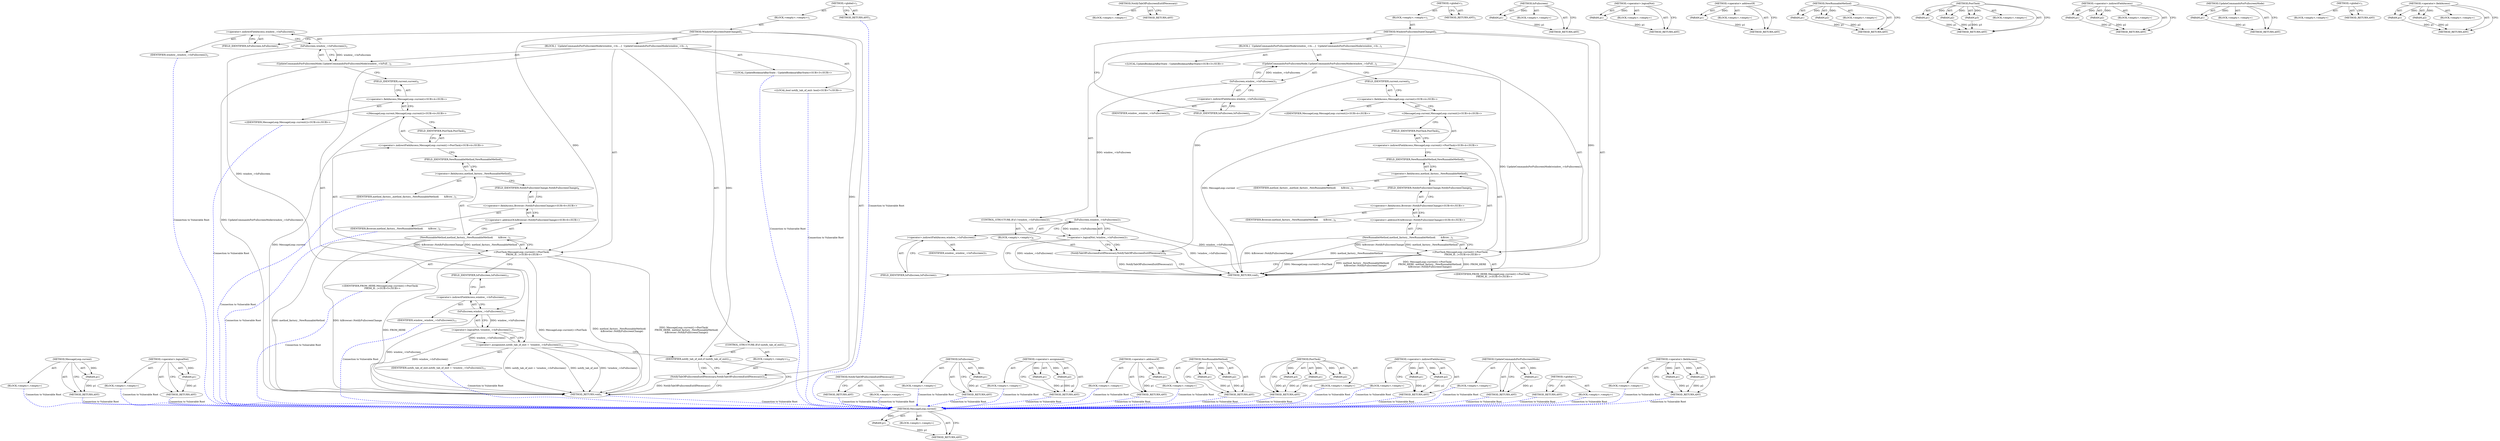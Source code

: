 digraph "&lt;operator&gt;.fieldAccess" {
vulnerable_76 [label=<(METHOD,MessageLoop.current)>];
vulnerable_77 [label=<(PARAM,p1)>];
vulnerable_78 [label=<(BLOCK,&lt;empty&gt;,&lt;empty&gt;)>];
vulnerable_79 [label=<(METHOD_RETURN,ANY)>];
vulnerable_98 [label=<(METHOD,NotifyTabOfFullscreenExitIfNecessary)>];
vulnerable_99 [label=<(BLOCK,&lt;empty&gt;,&lt;empty&gt;)>];
vulnerable_100 [label=<(METHOD_RETURN,ANY)>];
vulnerable_6 [label=<(METHOD,&lt;global&gt;)<SUB>1</SUB>>];
vulnerable_7 [label=<(BLOCK,&lt;empty&gt;,&lt;empty&gt;)<SUB>1</SUB>>];
vulnerable_8 [label=<(METHOD,WindowFullscreenStateChanged)<SUB>1</SUB>>];
vulnerable_9 [label=<(BLOCK,{
  UpdateCommandsForFullscreenMode(window_-&gt;Is...,{
  UpdateCommandsForFullscreenMode(window_-&gt;Is...)<SUB>1</SUB>>];
vulnerable_10 [label=<(UpdateCommandsForFullscreenMode,UpdateCommandsForFullscreenMode(window_-&gt;IsFull...)<SUB>2</SUB>>];
vulnerable_11 [label=<(IsFullscreen,window_-&gt;IsFullscreen())<SUB>2</SUB>>];
vulnerable_12 [label=<(&lt;operator&gt;.indirectFieldAccess,window_-&gt;IsFullscreen)<SUB>2</SUB>>];
vulnerable_13 [label=<(IDENTIFIER,window_,window_-&gt;IsFullscreen())<SUB>2</SUB>>];
vulnerable_14 [label=<(FIELD_IDENTIFIER,IsFullscreen,IsFullscreen)<SUB>2</SUB>>];
vulnerable_15 [label="<(LOCAL,UpdateBookmarkBarState : UpdateBookmarkBarState)<SUB>3</SUB>>"];
vulnerable_16 [label="<(PostTask,MessageLoop::current()-&gt;PostTask(
       FROM_H...)<SUB>4</SUB>>"];
vulnerable_17 [label="<(&lt;operator&gt;.indirectFieldAccess,MessageLoop::current()-&gt;PostTask)<SUB>4</SUB>>"];
vulnerable_18 [label="<(MessageLoop.current,MessageLoop::current())<SUB>4</SUB>>"];
vulnerable_19 [label="<(&lt;operator&gt;.fieldAccess,MessageLoop::current)<SUB>4</SUB>>"];
vulnerable_20 [label="<(IDENTIFIER,MessageLoop,MessageLoop::current())<SUB>4</SUB>>"];
vulnerable_21 [label=<(FIELD_IDENTIFIER,current,current)<SUB>4</SUB>>];
vulnerable_22 [label=<(FIELD_IDENTIFIER,PostTask,PostTask)<SUB>4</SUB>>];
vulnerable_23 [label="<(IDENTIFIER,FROM_HERE,MessageLoop::current()-&gt;PostTask(
       FROM_H...)<SUB>5</SUB>>"];
vulnerable_24 [label=<(NewRunnableMethod,method_factory_.NewRunnableMethod(
       &amp;Brow...)<SUB>5</SUB>>];
vulnerable_25 [label=<(&lt;operator&gt;.fieldAccess,method_factory_.NewRunnableMethod)<SUB>5</SUB>>];
vulnerable_26 [label=<(IDENTIFIER,method_factory_,method_factory_.NewRunnableMethod(
       &amp;Brow...)<SUB>5</SUB>>];
vulnerable_27 [label=<(FIELD_IDENTIFIER,NewRunnableMethod,NewRunnableMethod)<SUB>5</SUB>>];
vulnerable_28 [label="<(&lt;operator&gt;.addressOf,&amp;Browser::NotifyFullscreenChange)<SUB>6</SUB>>"];
vulnerable_29 [label="<(&lt;operator&gt;.fieldAccess,Browser::NotifyFullscreenChange)<SUB>6</SUB>>"];
vulnerable_30 [label=<(IDENTIFIER,Browser,method_factory_.NewRunnableMethod(
       &amp;Brow...)<SUB>6</SUB>>];
vulnerable_31 [label=<(FIELD_IDENTIFIER,NotifyFullscreenChange,NotifyFullscreenChange)<SUB>6</SUB>>];
vulnerable_32 [label=<(CONTROL_STRUCTURE,IF,if (!window_-&gt;IsFullscreen()))<SUB>7</SUB>>];
vulnerable_33 [label=<(&lt;operator&gt;.logicalNot,!window_-&gt;IsFullscreen())<SUB>7</SUB>>];
vulnerable_34 [label=<(IsFullscreen,window_-&gt;IsFullscreen())<SUB>7</SUB>>];
vulnerable_35 [label=<(&lt;operator&gt;.indirectFieldAccess,window_-&gt;IsFullscreen)<SUB>7</SUB>>];
vulnerable_36 [label=<(IDENTIFIER,window_,window_-&gt;IsFullscreen())<SUB>7</SUB>>];
vulnerable_37 [label=<(FIELD_IDENTIFIER,IsFullscreen,IsFullscreen)<SUB>7</SUB>>];
vulnerable_38 [label=<(BLOCK,&lt;empty&gt;,&lt;empty&gt;)<SUB>8</SUB>>];
vulnerable_39 [label=<(NotifyTabOfFullscreenExitIfNecessary,NotifyTabOfFullscreenExitIfNecessary())<SUB>8</SUB>>];
vulnerable_40 [label=<(METHOD_RETURN,void)<SUB>1</SUB>>];
vulnerable_42 [label=<(METHOD_RETURN,ANY)<SUB>1</SUB>>];
vulnerable_61 [label=<(METHOD,IsFullscreen)>];
vulnerable_62 [label=<(PARAM,p1)>];
vulnerable_63 [label=<(BLOCK,&lt;empty&gt;,&lt;empty&gt;)>];
vulnerable_64 [label=<(METHOD_RETURN,ANY)>];
vulnerable_94 [label=<(METHOD,&lt;operator&gt;.logicalNot)>];
vulnerable_95 [label=<(PARAM,p1)>];
vulnerable_96 [label=<(BLOCK,&lt;empty&gt;,&lt;empty&gt;)>];
vulnerable_97 [label=<(METHOD_RETURN,ANY)>];
vulnerable_90 [label=<(METHOD,&lt;operator&gt;.addressOf)>];
vulnerable_91 [label=<(PARAM,p1)>];
vulnerable_92 [label=<(BLOCK,&lt;empty&gt;,&lt;empty&gt;)>];
vulnerable_93 [label=<(METHOD_RETURN,ANY)>];
vulnerable_85 [label=<(METHOD,NewRunnableMethod)>];
vulnerable_86 [label=<(PARAM,p1)>];
vulnerable_87 [label=<(PARAM,p2)>];
vulnerable_88 [label=<(BLOCK,&lt;empty&gt;,&lt;empty&gt;)>];
vulnerable_89 [label=<(METHOD_RETURN,ANY)>];
vulnerable_70 [label=<(METHOD,PostTask)>];
vulnerable_71 [label=<(PARAM,p1)>];
vulnerable_72 [label=<(PARAM,p2)>];
vulnerable_73 [label=<(PARAM,p3)>];
vulnerable_74 [label=<(BLOCK,&lt;empty&gt;,&lt;empty&gt;)>];
vulnerable_75 [label=<(METHOD_RETURN,ANY)>];
vulnerable_65 [label=<(METHOD,&lt;operator&gt;.indirectFieldAccess)>];
vulnerable_66 [label=<(PARAM,p1)>];
vulnerable_67 [label=<(PARAM,p2)>];
vulnerable_68 [label=<(BLOCK,&lt;empty&gt;,&lt;empty&gt;)>];
vulnerable_69 [label=<(METHOD_RETURN,ANY)>];
vulnerable_57 [label=<(METHOD,UpdateCommandsForFullscreenMode)>];
vulnerable_58 [label=<(PARAM,p1)>];
vulnerable_59 [label=<(BLOCK,&lt;empty&gt;,&lt;empty&gt;)>];
vulnerable_60 [label=<(METHOD_RETURN,ANY)>];
vulnerable_51 [label=<(METHOD,&lt;global&gt;)<SUB>1</SUB>>];
vulnerable_52 [label=<(BLOCK,&lt;empty&gt;,&lt;empty&gt;)>];
vulnerable_53 [label=<(METHOD_RETURN,ANY)>];
vulnerable_80 [label=<(METHOD,&lt;operator&gt;.fieldAccess)>];
vulnerable_81 [label=<(PARAM,p1)>];
vulnerable_82 [label=<(PARAM,p2)>];
vulnerable_83 [label=<(BLOCK,&lt;empty&gt;,&lt;empty&gt;)>];
vulnerable_84 [label=<(METHOD_RETURN,ANY)>];
fixed_82 [label=<(METHOD,MessageLoop.current)>];
fixed_83 [label=<(PARAM,p1)>];
fixed_84 [label=<(BLOCK,&lt;empty&gt;,&lt;empty&gt;)>];
fixed_85 [label=<(METHOD_RETURN,ANY)>];
fixed_105 [label=<(METHOD,&lt;operator&gt;.logicalNot)>];
fixed_106 [label=<(PARAM,p1)>];
fixed_107 [label=<(BLOCK,&lt;empty&gt;,&lt;empty&gt;)>];
fixed_108 [label=<(METHOD_RETURN,ANY)>];
fixed_6 [label=<(METHOD,&lt;global&gt;)<SUB>1</SUB>>];
fixed_7 [label=<(BLOCK,&lt;empty&gt;,&lt;empty&gt;)<SUB>1</SUB>>];
fixed_8 [label=<(METHOD,WindowFullscreenStateChanged)<SUB>1</SUB>>];
fixed_9 [label=<(BLOCK,{
  UpdateCommandsForFullscreenMode(window_-&gt;Is...,{
  UpdateCommandsForFullscreenMode(window_-&gt;Is...)<SUB>1</SUB>>];
fixed_10 [label=<(UpdateCommandsForFullscreenMode,UpdateCommandsForFullscreenMode(window_-&gt;IsFull...)<SUB>2</SUB>>];
fixed_11 [label=<(IsFullscreen,window_-&gt;IsFullscreen())<SUB>2</SUB>>];
fixed_12 [label=<(&lt;operator&gt;.indirectFieldAccess,window_-&gt;IsFullscreen)<SUB>2</SUB>>];
fixed_13 [label=<(IDENTIFIER,window_,window_-&gt;IsFullscreen())<SUB>2</SUB>>];
fixed_14 [label=<(FIELD_IDENTIFIER,IsFullscreen,IsFullscreen)<SUB>2</SUB>>];
fixed_15 [label="<(LOCAL,UpdateBookmarkBarState : UpdateBookmarkBarState)<SUB>3</SUB>>"];
fixed_16 [label="<(PostTask,MessageLoop::current()-&gt;PostTask(
       FROM_H...)<SUB>4</SUB>>"];
fixed_17 [label="<(&lt;operator&gt;.indirectFieldAccess,MessageLoop::current()-&gt;PostTask)<SUB>4</SUB>>"];
fixed_18 [label="<(MessageLoop.current,MessageLoop::current())<SUB>4</SUB>>"];
fixed_19 [label="<(&lt;operator&gt;.fieldAccess,MessageLoop::current)<SUB>4</SUB>>"];
fixed_20 [label="<(IDENTIFIER,MessageLoop,MessageLoop::current())<SUB>4</SUB>>"];
fixed_21 [label=<(FIELD_IDENTIFIER,current,current)<SUB>4</SUB>>];
fixed_22 [label=<(FIELD_IDENTIFIER,PostTask,PostTask)<SUB>4</SUB>>];
fixed_23 [label="<(IDENTIFIER,FROM_HERE,MessageLoop::current()-&gt;PostTask(
       FROM_H...)<SUB>5</SUB>>"];
fixed_24 [label=<(NewRunnableMethod,method_factory_.NewRunnableMethod(
       &amp;Brow...)<SUB>5</SUB>>];
fixed_25 [label=<(&lt;operator&gt;.fieldAccess,method_factory_.NewRunnableMethod)<SUB>5</SUB>>];
fixed_26 [label=<(IDENTIFIER,method_factory_,method_factory_.NewRunnableMethod(
       &amp;Brow...)<SUB>5</SUB>>];
fixed_27 [label=<(FIELD_IDENTIFIER,NewRunnableMethod,NewRunnableMethod)<SUB>5</SUB>>];
fixed_28 [label="<(&lt;operator&gt;.addressOf,&amp;Browser::NotifyFullscreenChange)<SUB>6</SUB>>"];
fixed_29 [label="<(&lt;operator&gt;.fieldAccess,Browser::NotifyFullscreenChange)<SUB>6</SUB>>"];
fixed_30 [label=<(IDENTIFIER,Browser,method_factory_.NewRunnableMethod(
       &amp;Brow...)<SUB>6</SUB>>];
fixed_31 [label=<(FIELD_IDENTIFIER,NotifyFullscreenChange,NotifyFullscreenChange)<SUB>6</SUB>>];
fixed_32 [label="<(LOCAL,bool notify_tab_of_exit: bool)<SUB>7</SUB>>"];
fixed_33 [label=<(&lt;operator&gt;.assignment,notify_tab_of_exit = !window_-&gt;IsFullscreen())<SUB>11</SUB>>];
fixed_34 [label=<(IDENTIFIER,notify_tab_of_exit,notify_tab_of_exit = !window_-&gt;IsFullscreen())<SUB>11</SUB>>];
fixed_35 [label=<(&lt;operator&gt;.logicalNot,!window_-&gt;IsFullscreen())<SUB>11</SUB>>];
fixed_36 [label=<(IsFullscreen,window_-&gt;IsFullscreen())<SUB>11</SUB>>];
fixed_37 [label=<(&lt;operator&gt;.indirectFieldAccess,window_-&gt;IsFullscreen)<SUB>11</SUB>>];
fixed_38 [label=<(IDENTIFIER,window_,window_-&gt;IsFullscreen())<SUB>11</SUB>>];
fixed_39 [label=<(FIELD_IDENTIFIER,IsFullscreen,IsFullscreen)<SUB>11</SUB>>];
fixed_40 [label=<(CONTROL_STRUCTURE,IF,if (notify_tab_of_exit))<SUB>13</SUB>>];
fixed_41 [label=<(IDENTIFIER,notify_tab_of_exit,if (notify_tab_of_exit))<SUB>13</SUB>>];
fixed_42 [label=<(BLOCK,&lt;empty&gt;,&lt;empty&gt;)<SUB>14</SUB>>];
fixed_43 [label=<(NotifyTabOfFullscreenExitIfNecessary,NotifyTabOfFullscreenExitIfNecessary())<SUB>14</SUB>>];
fixed_44 [label=<(METHOD_RETURN,void)<SUB>1</SUB>>];
fixed_46 [label=<(METHOD_RETURN,ANY)<SUB>1</SUB>>];
fixed_109 [label=<(METHOD,NotifyTabOfFullscreenExitIfNecessary)>];
fixed_110 [label=<(BLOCK,&lt;empty&gt;,&lt;empty&gt;)>];
fixed_111 [label=<(METHOD_RETURN,ANY)>];
fixed_67 [label=<(METHOD,IsFullscreen)>];
fixed_68 [label=<(PARAM,p1)>];
fixed_69 [label=<(BLOCK,&lt;empty&gt;,&lt;empty&gt;)>];
fixed_70 [label=<(METHOD_RETURN,ANY)>];
fixed_100 [label=<(METHOD,&lt;operator&gt;.assignment)>];
fixed_101 [label=<(PARAM,p1)>];
fixed_102 [label=<(PARAM,p2)>];
fixed_103 [label=<(BLOCK,&lt;empty&gt;,&lt;empty&gt;)>];
fixed_104 [label=<(METHOD_RETURN,ANY)>];
fixed_96 [label=<(METHOD,&lt;operator&gt;.addressOf)>];
fixed_97 [label=<(PARAM,p1)>];
fixed_98 [label=<(BLOCK,&lt;empty&gt;,&lt;empty&gt;)>];
fixed_99 [label=<(METHOD_RETURN,ANY)>];
fixed_91 [label=<(METHOD,NewRunnableMethod)>];
fixed_92 [label=<(PARAM,p1)>];
fixed_93 [label=<(PARAM,p2)>];
fixed_94 [label=<(BLOCK,&lt;empty&gt;,&lt;empty&gt;)>];
fixed_95 [label=<(METHOD_RETURN,ANY)>];
fixed_76 [label=<(METHOD,PostTask)>];
fixed_77 [label=<(PARAM,p1)>];
fixed_78 [label=<(PARAM,p2)>];
fixed_79 [label=<(PARAM,p3)>];
fixed_80 [label=<(BLOCK,&lt;empty&gt;,&lt;empty&gt;)>];
fixed_81 [label=<(METHOD_RETURN,ANY)>];
fixed_71 [label=<(METHOD,&lt;operator&gt;.indirectFieldAccess)>];
fixed_72 [label=<(PARAM,p1)>];
fixed_73 [label=<(PARAM,p2)>];
fixed_74 [label=<(BLOCK,&lt;empty&gt;,&lt;empty&gt;)>];
fixed_75 [label=<(METHOD_RETURN,ANY)>];
fixed_63 [label=<(METHOD,UpdateCommandsForFullscreenMode)>];
fixed_64 [label=<(PARAM,p1)>];
fixed_65 [label=<(BLOCK,&lt;empty&gt;,&lt;empty&gt;)>];
fixed_66 [label=<(METHOD_RETURN,ANY)>];
fixed_57 [label=<(METHOD,&lt;global&gt;)<SUB>1</SUB>>];
fixed_58 [label=<(BLOCK,&lt;empty&gt;,&lt;empty&gt;)>];
fixed_59 [label=<(METHOD_RETURN,ANY)>];
fixed_86 [label=<(METHOD,&lt;operator&gt;.fieldAccess)>];
fixed_87 [label=<(PARAM,p1)>];
fixed_88 [label=<(PARAM,p2)>];
fixed_89 [label=<(BLOCK,&lt;empty&gt;,&lt;empty&gt;)>];
fixed_90 [label=<(METHOD_RETURN,ANY)>];
vulnerable_76 -> vulnerable_77  [key=0, label="AST: "];
vulnerable_76 -> vulnerable_77  [key=1, label="DDG: "];
vulnerable_76 -> vulnerable_78  [key=0, label="AST: "];
vulnerable_76 -> vulnerable_79  [key=0, label="AST: "];
vulnerable_76 -> vulnerable_79  [key=1, label="CFG: "];
vulnerable_77 -> vulnerable_79  [key=0, label="DDG: p1"];
vulnerable_98 -> vulnerable_99  [key=0, label="AST: "];
vulnerable_98 -> vulnerable_100  [key=0, label="AST: "];
vulnerable_98 -> vulnerable_100  [key=1, label="CFG: "];
vulnerable_6 -> vulnerable_7  [key=0, label="AST: "];
vulnerable_6 -> vulnerable_42  [key=0, label="AST: "];
vulnerable_6 -> vulnerable_42  [key=1, label="CFG: "];
vulnerable_7 -> vulnerable_8  [key=0, label="AST: "];
vulnerable_8 -> vulnerable_9  [key=0, label="AST: "];
vulnerable_8 -> vulnerable_40  [key=0, label="AST: "];
vulnerable_8 -> vulnerable_14  [key=0, label="CFG: "];
vulnerable_8 -> vulnerable_16  [key=0, label="DDG: "];
vulnerable_8 -> vulnerable_39  [key=0, label="DDG: "];
vulnerable_9 -> vulnerable_10  [key=0, label="AST: "];
vulnerable_9 -> vulnerable_15  [key=0, label="AST: "];
vulnerable_9 -> vulnerable_16  [key=0, label="AST: "];
vulnerable_9 -> vulnerable_32  [key=0, label="AST: "];
vulnerable_10 -> vulnerable_11  [key=0, label="AST: "];
vulnerable_10 -> vulnerable_21  [key=0, label="CFG: "];
vulnerable_10 -> vulnerable_40  [key=0, label="DDG: UpdateCommandsForFullscreenMode(window_-&gt;IsFullscreen())"];
vulnerable_11 -> vulnerable_12  [key=0, label="AST: "];
vulnerable_11 -> vulnerable_10  [key=0, label="CFG: "];
vulnerable_11 -> vulnerable_10  [key=1, label="DDG: window_-&gt;IsFullscreen"];
vulnerable_11 -> vulnerable_34  [key=0, label="DDG: window_-&gt;IsFullscreen"];
vulnerable_12 -> vulnerable_13  [key=0, label="AST: "];
vulnerable_12 -> vulnerable_14  [key=0, label="AST: "];
vulnerable_12 -> vulnerable_11  [key=0, label="CFG: "];
vulnerable_14 -> vulnerable_12  [key=0, label="CFG: "];
vulnerable_16 -> vulnerable_17  [key=0, label="AST: "];
vulnerable_16 -> vulnerable_23  [key=0, label="AST: "];
vulnerable_16 -> vulnerable_24  [key=0, label="AST: "];
vulnerable_16 -> vulnerable_37  [key=0, label="CFG: "];
vulnerable_16 -> vulnerable_40  [key=0, label="DDG: MessageLoop::current()-&gt;PostTask"];
vulnerable_16 -> vulnerable_40  [key=1, label="DDG: method_factory_.NewRunnableMethod(
       &amp;Browser::NotifyFullscreenChange)"];
vulnerable_16 -> vulnerable_40  [key=2, label="DDG: MessageLoop::current()-&gt;PostTask(
       FROM_HERE, method_factory_.NewRunnableMethod(
       &amp;Browser::NotifyFullscreenChange))"];
vulnerable_16 -> vulnerable_40  [key=3, label="DDG: FROM_HERE"];
vulnerable_17 -> vulnerable_18  [key=0, label="AST: "];
vulnerable_17 -> vulnerable_22  [key=0, label="AST: "];
vulnerable_17 -> vulnerable_27  [key=0, label="CFG: "];
vulnerable_18 -> vulnerable_19  [key=0, label="AST: "];
vulnerable_18 -> vulnerable_22  [key=0, label="CFG: "];
vulnerable_18 -> vulnerable_40  [key=0, label="DDG: MessageLoop::current"];
vulnerable_19 -> vulnerable_20  [key=0, label="AST: "];
vulnerable_19 -> vulnerable_21  [key=0, label="AST: "];
vulnerable_19 -> vulnerable_18  [key=0, label="CFG: "];
vulnerable_21 -> vulnerable_19  [key=0, label="CFG: "];
vulnerable_22 -> vulnerable_17  [key=0, label="CFG: "];
vulnerable_24 -> vulnerable_25  [key=0, label="AST: "];
vulnerable_24 -> vulnerable_28  [key=0, label="AST: "];
vulnerable_24 -> vulnerable_16  [key=0, label="CFG: "];
vulnerable_24 -> vulnerable_16  [key=1, label="DDG: method_factory_.NewRunnableMethod"];
vulnerable_24 -> vulnerable_16  [key=2, label="DDG: &amp;Browser::NotifyFullscreenChange"];
vulnerable_24 -> vulnerable_40  [key=0, label="DDG: method_factory_.NewRunnableMethod"];
vulnerable_24 -> vulnerable_40  [key=1, label="DDG: &amp;Browser::NotifyFullscreenChange"];
vulnerable_25 -> vulnerable_26  [key=0, label="AST: "];
vulnerable_25 -> vulnerable_27  [key=0, label="AST: "];
vulnerable_25 -> vulnerable_31  [key=0, label="CFG: "];
vulnerable_27 -> vulnerable_25  [key=0, label="CFG: "];
vulnerable_28 -> vulnerable_29  [key=0, label="AST: "];
vulnerable_28 -> vulnerable_24  [key=0, label="CFG: "];
vulnerable_29 -> vulnerable_30  [key=0, label="AST: "];
vulnerable_29 -> vulnerable_31  [key=0, label="AST: "];
vulnerable_29 -> vulnerable_28  [key=0, label="CFG: "];
vulnerable_31 -> vulnerable_29  [key=0, label="CFG: "];
vulnerable_32 -> vulnerable_33  [key=0, label="AST: "];
vulnerable_32 -> vulnerable_38  [key=0, label="AST: "];
vulnerable_33 -> vulnerable_34  [key=0, label="AST: "];
vulnerable_33 -> vulnerable_39  [key=0, label="CFG: "];
vulnerable_33 -> vulnerable_39  [key=1, label="CDG: "];
vulnerable_33 -> vulnerable_40  [key=0, label="CFG: "];
vulnerable_33 -> vulnerable_40  [key=1, label="DDG: window_-&gt;IsFullscreen()"];
vulnerable_33 -> vulnerable_40  [key=2, label="DDG: !window_-&gt;IsFullscreen()"];
vulnerable_34 -> vulnerable_35  [key=0, label="AST: "];
vulnerable_34 -> vulnerable_33  [key=0, label="CFG: "];
vulnerable_34 -> vulnerable_33  [key=1, label="DDG: window_-&gt;IsFullscreen"];
vulnerable_34 -> vulnerable_40  [key=0, label="DDG: window_-&gt;IsFullscreen"];
vulnerable_35 -> vulnerable_36  [key=0, label="AST: "];
vulnerable_35 -> vulnerable_37  [key=0, label="AST: "];
vulnerable_35 -> vulnerable_34  [key=0, label="CFG: "];
vulnerable_37 -> vulnerable_35  [key=0, label="CFG: "];
vulnerable_38 -> vulnerable_39  [key=0, label="AST: "];
vulnerable_39 -> vulnerable_40  [key=0, label="CFG: "];
vulnerable_39 -> vulnerable_40  [key=1, label="DDG: NotifyTabOfFullscreenExitIfNecessary()"];
vulnerable_61 -> vulnerable_62  [key=0, label="AST: "];
vulnerable_61 -> vulnerable_62  [key=1, label="DDG: "];
vulnerable_61 -> vulnerable_63  [key=0, label="AST: "];
vulnerable_61 -> vulnerable_64  [key=0, label="AST: "];
vulnerable_61 -> vulnerable_64  [key=1, label="CFG: "];
vulnerable_62 -> vulnerable_64  [key=0, label="DDG: p1"];
vulnerable_94 -> vulnerable_95  [key=0, label="AST: "];
vulnerable_94 -> vulnerable_95  [key=1, label="DDG: "];
vulnerable_94 -> vulnerable_96  [key=0, label="AST: "];
vulnerable_94 -> vulnerable_97  [key=0, label="AST: "];
vulnerable_94 -> vulnerable_97  [key=1, label="CFG: "];
vulnerable_95 -> vulnerable_97  [key=0, label="DDG: p1"];
vulnerable_90 -> vulnerable_91  [key=0, label="AST: "];
vulnerable_90 -> vulnerable_91  [key=1, label="DDG: "];
vulnerable_90 -> vulnerable_92  [key=0, label="AST: "];
vulnerable_90 -> vulnerable_93  [key=0, label="AST: "];
vulnerable_90 -> vulnerable_93  [key=1, label="CFG: "];
vulnerable_91 -> vulnerable_93  [key=0, label="DDG: p1"];
vulnerable_85 -> vulnerable_86  [key=0, label="AST: "];
vulnerable_85 -> vulnerable_86  [key=1, label="DDG: "];
vulnerable_85 -> vulnerable_88  [key=0, label="AST: "];
vulnerable_85 -> vulnerable_87  [key=0, label="AST: "];
vulnerable_85 -> vulnerable_87  [key=1, label="DDG: "];
vulnerable_85 -> vulnerable_89  [key=0, label="AST: "];
vulnerable_85 -> vulnerable_89  [key=1, label="CFG: "];
vulnerable_86 -> vulnerable_89  [key=0, label="DDG: p1"];
vulnerable_87 -> vulnerable_89  [key=0, label="DDG: p2"];
vulnerable_70 -> vulnerable_71  [key=0, label="AST: "];
vulnerable_70 -> vulnerable_71  [key=1, label="DDG: "];
vulnerable_70 -> vulnerable_74  [key=0, label="AST: "];
vulnerable_70 -> vulnerable_72  [key=0, label="AST: "];
vulnerable_70 -> vulnerable_72  [key=1, label="DDG: "];
vulnerable_70 -> vulnerable_75  [key=0, label="AST: "];
vulnerable_70 -> vulnerable_75  [key=1, label="CFG: "];
vulnerable_70 -> vulnerable_73  [key=0, label="AST: "];
vulnerable_70 -> vulnerable_73  [key=1, label="DDG: "];
vulnerable_71 -> vulnerable_75  [key=0, label="DDG: p1"];
vulnerable_72 -> vulnerable_75  [key=0, label="DDG: p2"];
vulnerable_73 -> vulnerable_75  [key=0, label="DDG: p3"];
vulnerable_65 -> vulnerable_66  [key=0, label="AST: "];
vulnerable_65 -> vulnerable_66  [key=1, label="DDG: "];
vulnerable_65 -> vulnerable_68  [key=0, label="AST: "];
vulnerable_65 -> vulnerable_67  [key=0, label="AST: "];
vulnerable_65 -> vulnerable_67  [key=1, label="DDG: "];
vulnerable_65 -> vulnerable_69  [key=0, label="AST: "];
vulnerable_65 -> vulnerable_69  [key=1, label="CFG: "];
vulnerable_66 -> vulnerable_69  [key=0, label="DDG: p1"];
vulnerable_67 -> vulnerable_69  [key=0, label="DDG: p2"];
vulnerable_57 -> vulnerable_58  [key=0, label="AST: "];
vulnerable_57 -> vulnerable_58  [key=1, label="DDG: "];
vulnerable_57 -> vulnerable_59  [key=0, label="AST: "];
vulnerable_57 -> vulnerable_60  [key=0, label="AST: "];
vulnerable_57 -> vulnerable_60  [key=1, label="CFG: "];
vulnerable_58 -> vulnerable_60  [key=0, label="DDG: p1"];
vulnerable_51 -> vulnerable_52  [key=0, label="AST: "];
vulnerable_51 -> vulnerable_53  [key=0, label="AST: "];
vulnerable_51 -> vulnerable_53  [key=1, label="CFG: "];
vulnerable_80 -> vulnerable_81  [key=0, label="AST: "];
vulnerable_80 -> vulnerable_81  [key=1, label="DDG: "];
vulnerable_80 -> vulnerable_83  [key=0, label="AST: "];
vulnerable_80 -> vulnerable_82  [key=0, label="AST: "];
vulnerable_80 -> vulnerable_82  [key=1, label="DDG: "];
vulnerable_80 -> vulnerable_84  [key=0, label="AST: "];
vulnerable_80 -> vulnerable_84  [key=1, label="CFG: "];
vulnerable_81 -> vulnerable_84  [key=0, label="DDG: p1"];
vulnerable_82 -> vulnerable_84  [key=0, label="DDG: p2"];
fixed_82 -> fixed_83  [key=0, label="AST: "];
fixed_82 -> fixed_83  [key=1, label="DDG: "];
fixed_82 -> fixed_84  [key=0, label="AST: "];
fixed_82 -> fixed_85  [key=0, label="AST: "];
fixed_82 -> fixed_85  [key=1, label="CFG: "];
fixed_83 -> fixed_85  [key=0, label="DDG: p1"];
fixed_84 -> vulnerable_76  [color=blue, key=0, label="Connection to Vulnerable Root", penwidth="2.0", style=dashed];
fixed_85 -> vulnerable_76  [color=blue, key=0, label="Connection to Vulnerable Root", penwidth="2.0", style=dashed];
fixed_105 -> fixed_106  [key=0, label="AST: "];
fixed_105 -> fixed_106  [key=1, label="DDG: "];
fixed_105 -> fixed_107  [key=0, label="AST: "];
fixed_105 -> fixed_108  [key=0, label="AST: "];
fixed_105 -> fixed_108  [key=1, label="CFG: "];
fixed_106 -> fixed_108  [key=0, label="DDG: p1"];
fixed_107 -> vulnerable_76  [color=blue, key=0, label="Connection to Vulnerable Root", penwidth="2.0", style=dashed];
fixed_108 -> vulnerable_76  [color=blue, key=0, label="Connection to Vulnerable Root", penwidth="2.0", style=dashed];
fixed_6 -> fixed_7  [key=0, label="AST: "];
fixed_6 -> fixed_46  [key=0, label="AST: "];
fixed_6 -> fixed_46  [key=1, label="CFG: "];
fixed_7 -> fixed_8  [key=0, label="AST: "];
fixed_8 -> fixed_9  [key=0, label="AST: "];
fixed_8 -> fixed_44  [key=0, label="AST: "];
fixed_8 -> fixed_14  [key=0, label="CFG: "];
fixed_8 -> fixed_16  [key=0, label="DDG: "];
fixed_8 -> fixed_41  [key=0, label="DDG: "];
fixed_8 -> fixed_43  [key=0, label="DDG: "];
fixed_9 -> fixed_10  [key=0, label="AST: "];
fixed_9 -> fixed_15  [key=0, label="AST: "];
fixed_9 -> fixed_16  [key=0, label="AST: "];
fixed_9 -> fixed_32  [key=0, label="AST: "];
fixed_9 -> fixed_33  [key=0, label="AST: "];
fixed_9 -> fixed_40  [key=0, label="AST: "];
fixed_10 -> fixed_11  [key=0, label="AST: "];
fixed_10 -> fixed_21  [key=0, label="CFG: "];
fixed_10 -> fixed_44  [key=0, label="DDG: UpdateCommandsForFullscreenMode(window_-&gt;IsFullscreen())"];
fixed_11 -> fixed_12  [key=0, label="AST: "];
fixed_11 -> fixed_10  [key=0, label="CFG: "];
fixed_11 -> fixed_10  [key=1, label="DDG: window_-&gt;IsFullscreen"];
fixed_11 -> fixed_36  [key=0, label="DDG: window_-&gt;IsFullscreen"];
fixed_12 -> fixed_13  [key=0, label="AST: "];
fixed_12 -> fixed_14  [key=0, label="AST: "];
fixed_12 -> fixed_11  [key=0, label="CFG: "];
fixed_13 -> vulnerable_76  [color=blue, key=0, label="Connection to Vulnerable Root", penwidth="2.0", style=dashed];
fixed_14 -> fixed_12  [key=0, label="CFG: "];
fixed_15 -> vulnerable_76  [color=blue, key=0, label="Connection to Vulnerable Root", penwidth="2.0", style=dashed];
fixed_16 -> fixed_17  [key=0, label="AST: "];
fixed_16 -> fixed_23  [key=0, label="AST: "];
fixed_16 -> fixed_24  [key=0, label="AST: "];
fixed_16 -> fixed_39  [key=0, label="CFG: "];
fixed_16 -> fixed_44  [key=0, label="DDG: MessageLoop::current()-&gt;PostTask"];
fixed_16 -> fixed_44  [key=1, label="DDG: method_factory_.NewRunnableMethod(
       &amp;Browser::NotifyFullscreenChange)"];
fixed_16 -> fixed_44  [key=2, label="DDG: MessageLoop::current()-&gt;PostTask(
       FROM_HERE, method_factory_.NewRunnableMethod(
       &amp;Browser::NotifyFullscreenChange))"];
fixed_16 -> fixed_44  [key=3, label="DDG: FROM_HERE"];
fixed_17 -> fixed_18  [key=0, label="AST: "];
fixed_17 -> fixed_22  [key=0, label="AST: "];
fixed_17 -> fixed_27  [key=0, label="CFG: "];
fixed_18 -> fixed_19  [key=0, label="AST: "];
fixed_18 -> fixed_22  [key=0, label="CFG: "];
fixed_18 -> fixed_44  [key=0, label="DDG: MessageLoop::current"];
fixed_19 -> fixed_20  [key=0, label="AST: "];
fixed_19 -> fixed_21  [key=0, label="AST: "];
fixed_19 -> fixed_18  [key=0, label="CFG: "];
fixed_20 -> vulnerable_76  [color=blue, key=0, label="Connection to Vulnerable Root", penwidth="2.0", style=dashed];
fixed_21 -> fixed_19  [key=0, label="CFG: "];
fixed_22 -> fixed_17  [key=0, label="CFG: "];
fixed_23 -> vulnerable_76  [color=blue, key=0, label="Connection to Vulnerable Root", penwidth="2.0", style=dashed];
fixed_24 -> fixed_25  [key=0, label="AST: "];
fixed_24 -> fixed_28  [key=0, label="AST: "];
fixed_24 -> fixed_16  [key=0, label="CFG: "];
fixed_24 -> fixed_16  [key=1, label="DDG: method_factory_.NewRunnableMethod"];
fixed_24 -> fixed_16  [key=2, label="DDG: &amp;Browser::NotifyFullscreenChange"];
fixed_24 -> fixed_44  [key=0, label="DDG: method_factory_.NewRunnableMethod"];
fixed_24 -> fixed_44  [key=1, label="DDG: &amp;Browser::NotifyFullscreenChange"];
fixed_25 -> fixed_26  [key=0, label="AST: "];
fixed_25 -> fixed_27  [key=0, label="AST: "];
fixed_25 -> fixed_31  [key=0, label="CFG: "];
fixed_26 -> vulnerable_76  [color=blue, key=0, label="Connection to Vulnerable Root", penwidth="2.0", style=dashed];
fixed_27 -> fixed_25  [key=0, label="CFG: "];
fixed_28 -> fixed_29  [key=0, label="AST: "];
fixed_28 -> fixed_24  [key=0, label="CFG: "];
fixed_29 -> fixed_30  [key=0, label="AST: "];
fixed_29 -> fixed_31  [key=0, label="AST: "];
fixed_29 -> fixed_28  [key=0, label="CFG: "];
fixed_30 -> vulnerable_76  [color=blue, key=0, label="Connection to Vulnerable Root", penwidth="2.0", style=dashed];
fixed_31 -> fixed_29  [key=0, label="CFG: "];
fixed_32 -> vulnerable_76  [color=blue, key=0, label="Connection to Vulnerable Root", penwidth="2.0", style=dashed];
fixed_33 -> fixed_34  [key=0, label="AST: "];
fixed_33 -> fixed_35  [key=0, label="AST: "];
fixed_33 -> fixed_41  [key=0, label="CFG: "];
fixed_33 -> fixed_44  [key=0, label="DDG: notify_tab_of_exit"];
fixed_33 -> fixed_44  [key=1, label="DDG: !window_-&gt;IsFullscreen()"];
fixed_33 -> fixed_44  [key=2, label="DDG: notify_tab_of_exit = !window_-&gt;IsFullscreen()"];
fixed_34 -> vulnerable_76  [color=blue, key=0, label="Connection to Vulnerable Root", penwidth="2.0", style=dashed];
fixed_35 -> fixed_36  [key=0, label="AST: "];
fixed_35 -> fixed_33  [key=0, label="CFG: "];
fixed_35 -> fixed_33  [key=1, label="DDG: window_-&gt;IsFullscreen()"];
fixed_35 -> fixed_44  [key=0, label="DDG: window_-&gt;IsFullscreen()"];
fixed_36 -> fixed_37  [key=0, label="AST: "];
fixed_36 -> fixed_35  [key=0, label="CFG: "];
fixed_36 -> fixed_35  [key=1, label="DDG: window_-&gt;IsFullscreen"];
fixed_36 -> fixed_44  [key=0, label="DDG: window_-&gt;IsFullscreen"];
fixed_37 -> fixed_38  [key=0, label="AST: "];
fixed_37 -> fixed_39  [key=0, label="AST: "];
fixed_37 -> fixed_36  [key=0, label="CFG: "];
fixed_38 -> vulnerable_76  [color=blue, key=0, label="Connection to Vulnerable Root", penwidth="2.0", style=dashed];
fixed_39 -> fixed_37  [key=0, label="CFG: "];
fixed_40 -> fixed_41  [key=0, label="AST: "];
fixed_40 -> fixed_42  [key=0, label="AST: "];
fixed_41 -> fixed_43  [key=0, label="CFG: "];
fixed_41 -> fixed_43  [key=1, label="CDG: "];
fixed_41 -> fixed_44  [key=0, label="CFG: "];
fixed_42 -> fixed_43  [key=0, label="AST: "];
fixed_43 -> fixed_44  [key=0, label="CFG: "];
fixed_43 -> fixed_44  [key=1, label="DDG: NotifyTabOfFullscreenExitIfNecessary()"];
fixed_44 -> vulnerable_76  [color=blue, key=0, label="Connection to Vulnerable Root", penwidth="2.0", style=dashed];
fixed_46 -> vulnerable_76  [color=blue, key=0, label="Connection to Vulnerable Root", penwidth="2.0", style=dashed];
fixed_109 -> fixed_110  [key=0, label="AST: "];
fixed_109 -> fixed_111  [key=0, label="AST: "];
fixed_109 -> fixed_111  [key=1, label="CFG: "];
fixed_110 -> vulnerable_76  [color=blue, key=0, label="Connection to Vulnerable Root", penwidth="2.0", style=dashed];
fixed_111 -> vulnerable_76  [color=blue, key=0, label="Connection to Vulnerable Root", penwidth="2.0", style=dashed];
fixed_67 -> fixed_68  [key=0, label="AST: "];
fixed_67 -> fixed_68  [key=1, label="DDG: "];
fixed_67 -> fixed_69  [key=0, label="AST: "];
fixed_67 -> fixed_70  [key=0, label="AST: "];
fixed_67 -> fixed_70  [key=1, label="CFG: "];
fixed_68 -> fixed_70  [key=0, label="DDG: p1"];
fixed_69 -> vulnerable_76  [color=blue, key=0, label="Connection to Vulnerable Root", penwidth="2.0", style=dashed];
fixed_70 -> vulnerable_76  [color=blue, key=0, label="Connection to Vulnerable Root", penwidth="2.0", style=dashed];
fixed_100 -> fixed_101  [key=0, label="AST: "];
fixed_100 -> fixed_101  [key=1, label="DDG: "];
fixed_100 -> fixed_103  [key=0, label="AST: "];
fixed_100 -> fixed_102  [key=0, label="AST: "];
fixed_100 -> fixed_102  [key=1, label="DDG: "];
fixed_100 -> fixed_104  [key=0, label="AST: "];
fixed_100 -> fixed_104  [key=1, label="CFG: "];
fixed_101 -> fixed_104  [key=0, label="DDG: p1"];
fixed_102 -> fixed_104  [key=0, label="DDG: p2"];
fixed_103 -> vulnerable_76  [color=blue, key=0, label="Connection to Vulnerable Root", penwidth="2.0", style=dashed];
fixed_104 -> vulnerable_76  [color=blue, key=0, label="Connection to Vulnerable Root", penwidth="2.0", style=dashed];
fixed_96 -> fixed_97  [key=0, label="AST: "];
fixed_96 -> fixed_97  [key=1, label="DDG: "];
fixed_96 -> fixed_98  [key=0, label="AST: "];
fixed_96 -> fixed_99  [key=0, label="AST: "];
fixed_96 -> fixed_99  [key=1, label="CFG: "];
fixed_97 -> fixed_99  [key=0, label="DDG: p1"];
fixed_98 -> vulnerable_76  [color=blue, key=0, label="Connection to Vulnerable Root", penwidth="2.0", style=dashed];
fixed_99 -> vulnerable_76  [color=blue, key=0, label="Connection to Vulnerable Root", penwidth="2.0", style=dashed];
fixed_91 -> fixed_92  [key=0, label="AST: "];
fixed_91 -> fixed_92  [key=1, label="DDG: "];
fixed_91 -> fixed_94  [key=0, label="AST: "];
fixed_91 -> fixed_93  [key=0, label="AST: "];
fixed_91 -> fixed_93  [key=1, label="DDG: "];
fixed_91 -> fixed_95  [key=0, label="AST: "];
fixed_91 -> fixed_95  [key=1, label="CFG: "];
fixed_92 -> fixed_95  [key=0, label="DDG: p1"];
fixed_93 -> fixed_95  [key=0, label="DDG: p2"];
fixed_94 -> vulnerable_76  [color=blue, key=0, label="Connection to Vulnerable Root", penwidth="2.0", style=dashed];
fixed_95 -> vulnerable_76  [color=blue, key=0, label="Connection to Vulnerable Root", penwidth="2.0", style=dashed];
fixed_76 -> fixed_77  [key=0, label="AST: "];
fixed_76 -> fixed_77  [key=1, label="DDG: "];
fixed_76 -> fixed_80  [key=0, label="AST: "];
fixed_76 -> fixed_78  [key=0, label="AST: "];
fixed_76 -> fixed_78  [key=1, label="DDG: "];
fixed_76 -> fixed_81  [key=0, label="AST: "];
fixed_76 -> fixed_81  [key=1, label="CFG: "];
fixed_76 -> fixed_79  [key=0, label="AST: "];
fixed_76 -> fixed_79  [key=1, label="DDG: "];
fixed_77 -> fixed_81  [key=0, label="DDG: p1"];
fixed_78 -> fixed_81  [key=0, label="DDG: p2"];
fixed_79 -> fixed_81  [key=0, label="DDG: p3"];
fixed_80 -> vulnerable_76  [color=blue, key=0, label="Connection to Vulnerable Root", penwidth="2.0", style=dashed];
fixed_81 -> vulnerable_76  [color=blue, key=0, label="Connection to Vulnerable Root", penwidth="2.0", style=dashed];
fixed_71 -> fixed_72  [key=0, label="AST: "];
fixed_71 -> fixed_72  [key=1, label="DDG: "];
fixed_71 -> fixed_74  [key=0, label="AST: "];
fixed_71 -> fixed_73  [key=0, label="AST: "];
fixed_71 -> fixed_73  [key=1, label="DDG: "];
fixed_71 -> fixed_75  [key=0, label="AST: "];
fixed_71 -> fixed_75  [key=1, label="CFG: "];
fixed_72 -> fixed_75  [key=0, label="DDG: p1"];
fixed_73 -> fixed_75  [key=0, label="DDG: p2"];
fixed_74 -> vulnerable_76  [color=blue, key=0, label="Connection to Vulnerable Root", penwidth="2.0", style=dashed];
fixed_75 -> vulnerable_76  [color=blue, key=0, label="Connection to Vulnerable Root", penwidth="2.0", style=dashed];
fixed_63 -> fixed_64  [key=0, label="AST: "];
fixed_63 -> fixed_64  [key=1, label="DDG: "];
fixed_63 -> fixed_65  [key=0, label="AST: "];
fixed_63 -> fixed_66  [key=0, label="AST: "];
fixed_63 -> fixed_66  [key=1, label="CFG: "];
fixed_64 -> fixed_66  [key=0, label="DDG: p1"];
fixed_65 -> vulnerable_76  [color=blue, key=0, label="Connection to Vulnerable Root", penwidth="2.0", style=dashed];
fixed_66 -> vulnerable_76  [color=blue, key=0, label="Connection to Vulnerable Root", penwidth="2.0", style=dashed];
fixed_57 -> fixed_58  [key=0, label="AST: "];
fixed_57 -> fixed_59  [key=0, label="AST: "];
fixed_57 -> fixed_59  [key=1, label="CFG: "];
fixed_58 -> vulnerable_76  [color=blue, key=0, label="Connection to Vulnerable Root", penwidth="2.0", style=dashed];
fixed_59 -> vulnerable_76  [color=blue, key=0, label="Connection to Vulnerable Root", penwidth="2.0", style=dashed];
fixed_86 -> fixed_87  [key=0, label="AST: "];
fixed_86 -> fixed_87  [key=1, label="DDG: "];
fixed_86 -> fixed_89  [key=0, label="AST: "];
fixed_86 -> fixed_88  [key=0, label="AST: "];
fixed_86 -> fixed_88  [key=1, label="DDG: "];
fixed_86 -> fixed_90  [key=0, label="AST: "];
fixed_86 -> fixed_90  [key=1, label="CFG: "];
fixed_87 -> fixed_90  [key=0, label="DDG: p1"];
fixed_88 -> fixed_90  [key=0, label="DDG: p2"];
fixed_89 -> vulnerable_76  [color=blue, key=0, label="Connection to Vulnerable Root", penwidth="2.0", style=dashed];
fixed_90 -> vulnerable_76  [color=blue, key=0, label="Connection to Vulnerable Root", penwidth="2.0", style=dashed];
}
